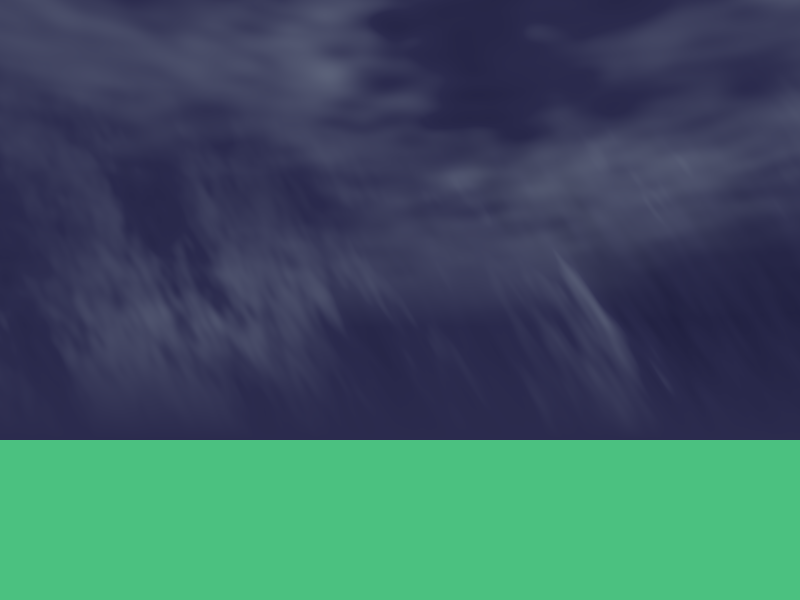 // Persistence Of Vision raytracer version 3.5 sample file.

global_settings { assumed_gamma 2.2 }

#include "colors.inc"
#include "skies.inc"

camera {
    location <0, 1, -100>
    up y
    right x*1.33
    direction z
    look_at <0 20 0>
    angle 57
}

light_source { <100, 100, -50> White }

sky_sphere { S_Cloud4 }
plane { y, 0 pigment { color red 0.3 green 0.75 blue 0.5} }

